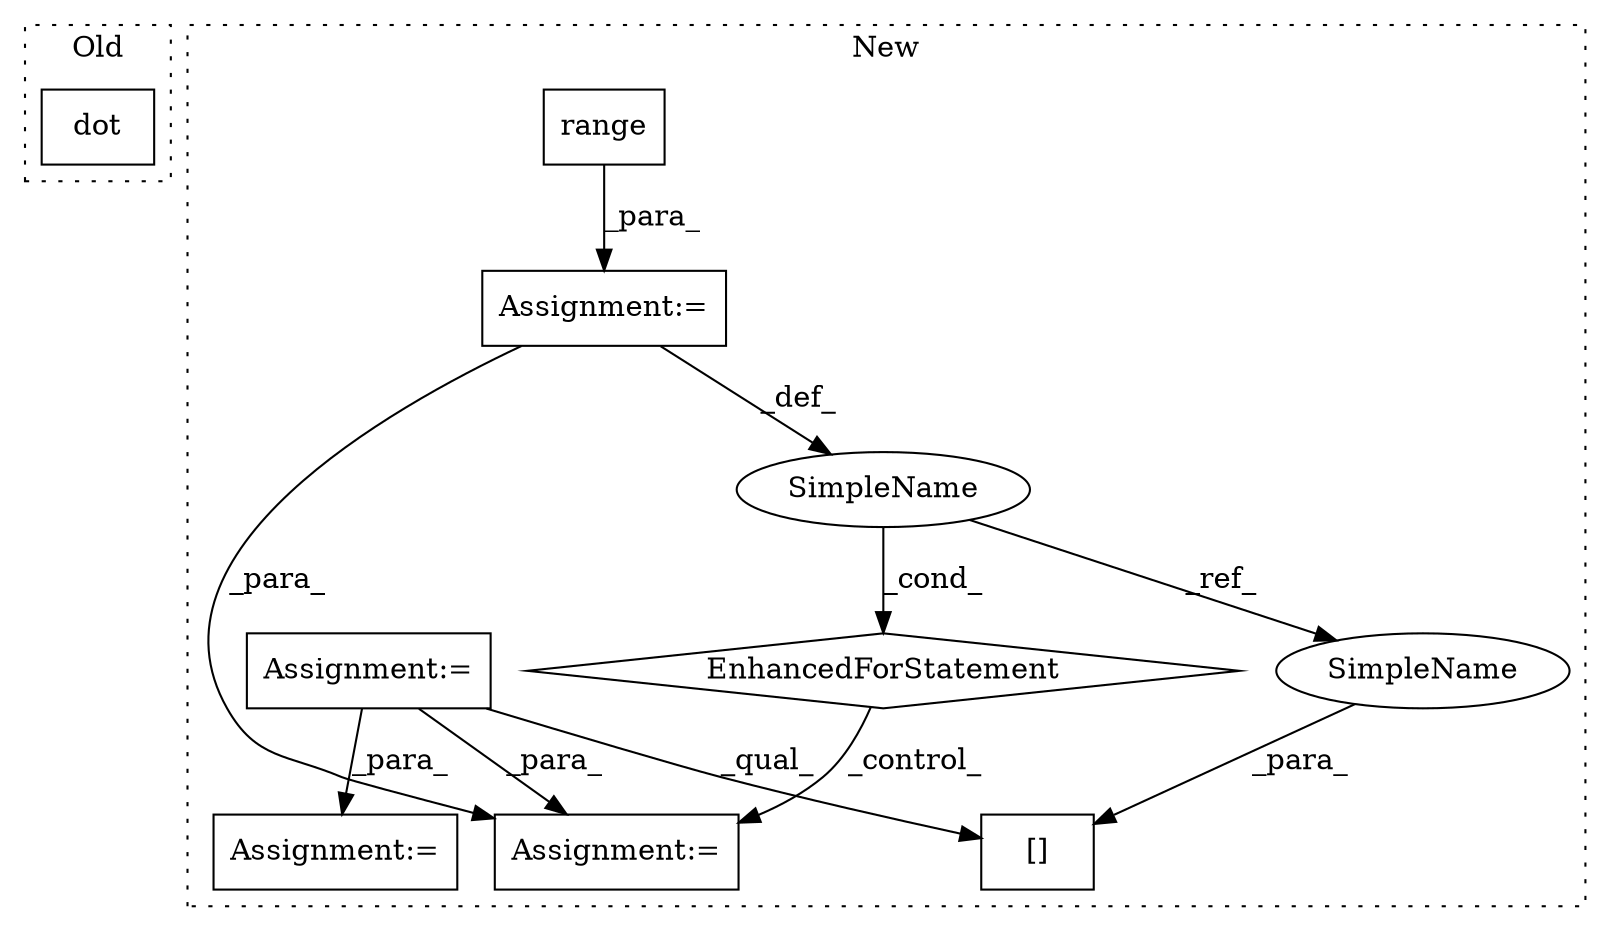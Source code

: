 digraph G {
subgraph cluster0 {
1 [label="dot" a="32" s="8785,8801" l="4,1" shape="box"];
label = "Old";
style="dotted";
}
subgraph cluster1 {
2 [label="EnhancedForStatement" a="70" s="8701,8770" l="53,2" shape="diamond"];
3 [label="Assignment:=" a="7" s="8701,8770" l="53,2" shape="box"];
4 [label="Assignment:=" a="7" s="8789" l="1" shape="box"];
5 [label="SimpleName" a="42" s="8758" l="1" shape="ellipse"];
6 [label="range" a="32" s="8762,8769" l="6,1" shape="box"];
7 [label="[]" a="2" s="8945,8959" l="13,1" shape="box"];
8 [label="Assignment:=" a="7" s="8514" l="1" shape="box"];
9 [label="Assignment:=" a="7" s="8620" l="2" shape="box"];
10 [label="SimpleName" a="42" s="8958" l="1" shape="ellipse"];
label = "New";
style="dotted";
}
2 -> 4 [label="_control_"];
3 -> 5 [label="_def_"];
3 -> 4 [label="_para_"];
5 -> 10 [label="_ref_"];
5 -> 2 [label="_cond_"];
6 -> 3 [label="_para_"];
8 -> 7 [label="_qual_"];
8 -> 4 [label="_para_"];
8 -> 9 [label="_para_"];
10 -> 7 [label="_para_"];
}